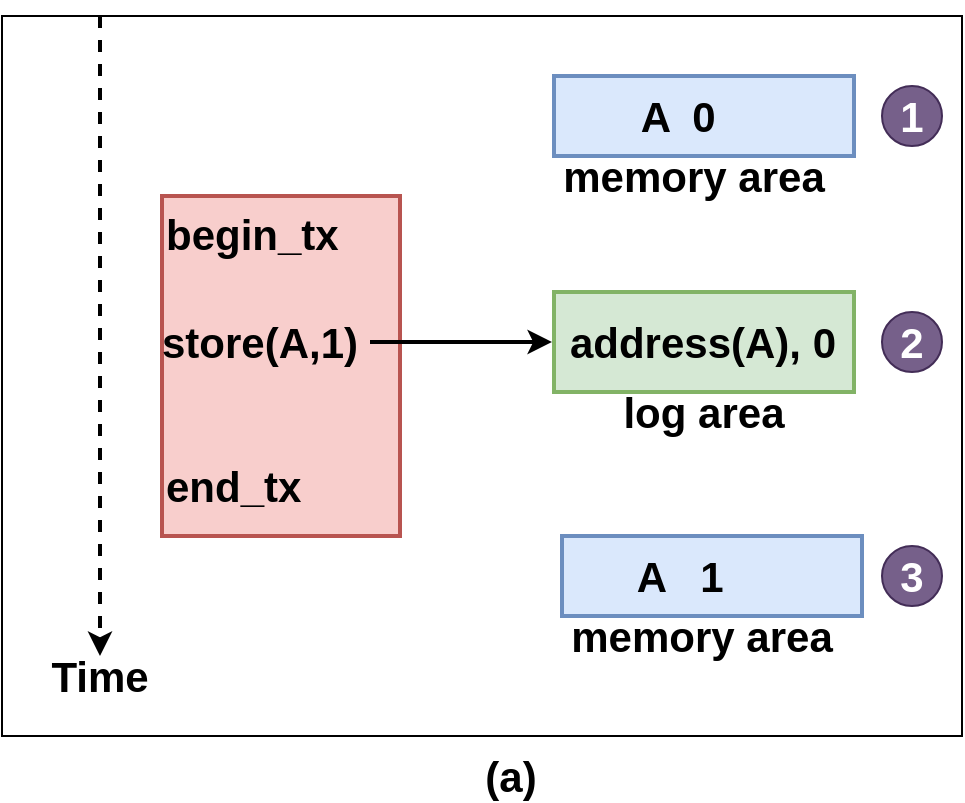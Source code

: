 <mxfile version="14.6.13" type="github">
  <diagram id="4dlnrqKyph9Nnh0UXESW" name="Page-1">
    <mxGraphModel dx="1030" dy="630" grid="1" gridSize="10" guides="1" tooltips="1" connect="1" arrows="1" fold="1" page="1" pageScale="1" pageWidth="827" pageHeight="1169" math="0" shadow="0">
      <root>
        <mxCell id="0" />
        <mxCell id="1" parent="0" />
        <mxCell id="3C6g72L2XQTV37w0XAYg-10" value="" style="rounded=0;whiteSpace=wrap;html=1;fontSize=21;fontColor=#000000;align=left;fillColor=#FFFFFF;" vertex="1" parent="1">
          <mxGeometry x="150" y="70" width="480" height="360" as="geometry" />
        </mxCell>
        <mxCell id="loAqNdU8JJQzgeKkbSfA-1" value="" style="rounded=0;whiteSpace=wrap;html=1;fillColor=#d5e8d4;strokeColor=#82b366;strokeWidth=2;" parent="1" vertex="1">
          <mxGeometry x="426" y="208" width="150" height="50" as="geometry" />
        </mxCell>
        <mxCell id="loAqNdU8JJQzgeKkbSfA-2" value="begin_tx&lt;br style=&quot;font-size: 21px&quot;&gt;&amp;nbsp;&lt;br&gt;&lt;br&gt;&lt;br&gt;&lt;br&gt;&lt;span&gt;end_tx&lt;/span&gt;" style="text;html=1;fillColor=#f8cecc;align=left;verticalAlign=top;whiteSpace=wrap;rounded=0;fontSize=21;strokeWidth=2;strokeColor=#b85450;fontStyle=1" parent="1" vertex="1">
          <mxGeometry x="230" y="160" width="119" height="170" as="geometry" />
        </mxCell>
        <mxCell id="loAqNdU8JJQzgeKkbSfA-13" value="memory area" style="text;html=1;strokeColor=none;fillColor=none;align=center;verticalAlign=middle;whiteSpace=wrap;rounded=0;fontSize=21;fontStyle=1" parent="1" vertex="1">
          <mxGeometry x="426" y="140" width="140" height="20" as="geometry" />
        </mxCell>
        <mxCell id="loAqNdU8JJQzgeKkbSfA-15" value="" style="endArrow=classic;html=1;fontSize=21;strokeWidth=2;dashed=1;fontStyle=1" parent="1" target="loAqNdU8JJQzgeKkbSfA-25" edge="1">
          <mxGeometry width="50" height="50" relative="1" as="geometry">
            <mxPoint x="199" y="70" as="sourcePoint" />
            <mxPoint x="199" y="400" as="targetPoint" />
          </mxGeometry>
        </mxCell>
        <mxCell id="loAqNdU8JJQzgeKkbSfA-21" value="1" style="rounded=0;whiteSpace=wrap;html=1;fontSize=21;fillColor=#dae8fc;strokeColor=#6c8ebf;strokeWidth=2;fontStyle=1" parent="1" vertex="1">
          <mxGeometry x="430" y="330" width="150" height="40" as="geometry" />
        </mxCell>
        <mxCell id="loAqNdU8JJQzgeKkbSfA-23" value="0" style="rounded=0;whiteSpace=wrap;html=1;fontSize=21;strokeWidth=2;fillColor=#dae8fc;strokeColor=#6c8ebf;fontStyle=1" parent="1" vertex="1">
          <mxGeometry x="426" y="100" width="150" height="40" as="geometry" />
        </mxCell>
        <mxCell id="loAqNdU8JJQzgeKkbSfA-24" value="log area" style="text;html=1;strokeColor=none;fillColor=none;align=center;verticalAlign=middle;whiteSpace=wrap;rounded=0;fontSize=21;fontStyle=1" parent="1" vertex="1">
          <mxGeometry x="451" y="258" width="100" height="20" as="geometry" />
        </mxCell>
        <mxCell id="loAqNdU8JJQzgeKkbSfA-25" value="Time" style="text;html=1;strokeColor=none;fillColor=none;align=center;verticalAlign=middle;whiteSpace=wrap;rounded=0;fontSize=21;fontStyle=1" parent="1" vertex="1">
          <mxGeometry x="179" y="390" width="40" height="20" as="geometry" />
        </mxCell>
        <mxCell id="3C6g72L2XQTV37w0XAYg-6" style="edgeStyle=orthogonalEdgeStyle;rounded=0;orthogonalLoop=1;jettySize=auto;html=1;entryX=0;entryY=0.5;entryDx=0;entryDy=0;fontSize=21;fontColor=#000000;strokeWidth=2;" edge="1" parent="1" source="loAqNdU8JJQzgeKkbSfA-27" target="3C6g72L2XQTV37w0XAYg-2">
          <mxGeometry relative="1" as="geometry" />
        </mxCell>
        <mxCell id="loAqNdU8JJQzgeKkbSfA-27" value="store(A,1)" style="text;html=1;strokeColor=none;fillColor=none;align=center;verticalAlign=middle;whiteSpace=wrap;rounded=0;fontSize=21;fontStyle=1" parent="1" vertex="1">
          <mxGeometry x="224" y="223" width="110" height="20" as="geometry" />
        </mxCell>
        <mxCell id="loAqNdU8JJQzgeKkbSfA-69" value="(a)" style="text;html=1;strokeColor=none;fillColor=none;align=center;verticalAlign=middle;whiteSpace=wrap;rounded=0;fontSize=21;fontStyle=1" parent="1" vertex="1">
          <mxGeometry x="329" y="440" width="151" height="20" as="geometry" />
        </mxCell>
        <mxCell id="3C6g72L2XQTV37w0XAYg-2" value="address(A), 0" style="text;html=1;strokeColor=none;fillColor=none;align=center;verticalAlign=middle;whiteSpace=wrap;rounded=0;fontSize=21;fontStyle=1" vertex="1" parent="1">
          <mxGeometry x="425" y="223" width="151" height="20" as="geometry" />
        </mxCell>
        <mxCell id="3C6g72L2XQTV37w0XAYg-3" value="memory area" style="text;html=1;strokeColor=none;fillColor=none;align=center;verticalAlign=middle;whiteSpace=wrap;rounded=0;fontSize=21;fontStyle=1" vertex="1" parent="1">
          <mxGeometry x="430" y="370" width="140" height="20" as="geometry" />
        </mxCell>
        <mxCell id="3C6g72L2XQTV37w0XAYg-4" value="A" style="text;html=1;strokeColor=none;fillColor=none;align=center;verticalAlign=middle;whiteSpace=wrap;rounded=0;fontSize=21;fontColor=#000000;fontStyle=1" vertex="1" parent="1">
          <mxGeometry x="457" y="110" width="40" height="20" as="geometry" />
        </mxCell>
        <mxCell id="3C6g72L2XQTV37w0XAYg-5" value="A" style="text;html=1;strokeColor=none;fillColor=none;align=center;verticalAlign=middle;whiteSpace=wrap;rounded=0;fontSize=21;fontColor=#000000;fontStyle=1" vertex="1" parent="1">
          <mxGeometry x="455" y="340" width="40" height="20" as="geometry" />
        </mxCell>
        <mxCell id="3C6g72L2XQTV37w0XAYg-12" value="3" style="ellipse;whiteSpace=wrap;html=1;aspect=fixed;fontSize=21;fontColor=#ffffff;fillColor=#76608a;align=center;fontStyle=1;strokeColor=#432D57;" vertex="1" parent="1">
          <mxGeometry x="590" y="335" width="30" height="30" as="geometry" />
        </mxCell>
        <mxCell id="3C6g72L2XQTV37w0XAYg-13" value="2" style="ellipse;whiteSpace=wrap;html=1;aspect=fixed;fontSize=21;fontColor=#ffffff;fillColor=#76608a;align=center;fontStyle=1;strokeColor=#432D57;" vertex="1" parent="1">
          <mxGeometry x="590" y="218" width="30" height="30" as="geometry" />
        </mxCell>
        <mxCell id="3C6g72L2XQTV37w0XAYg-14" value="1" style="ellipse;whiteSpace=wrap;html=1;aspect=fixed;fontSize=21;fontColor=#ffffff;fillColor=#76608a;align=center;fontStyle=1;strokeColor=#432D57;" vertex="1" parent="1">
          <mxGeometry x="590" y="105" width="30" height="30" as="geometry" />
        </mxCell>
      </root>
    </mxGraphModel>
  </diagram>
</mxfile>
